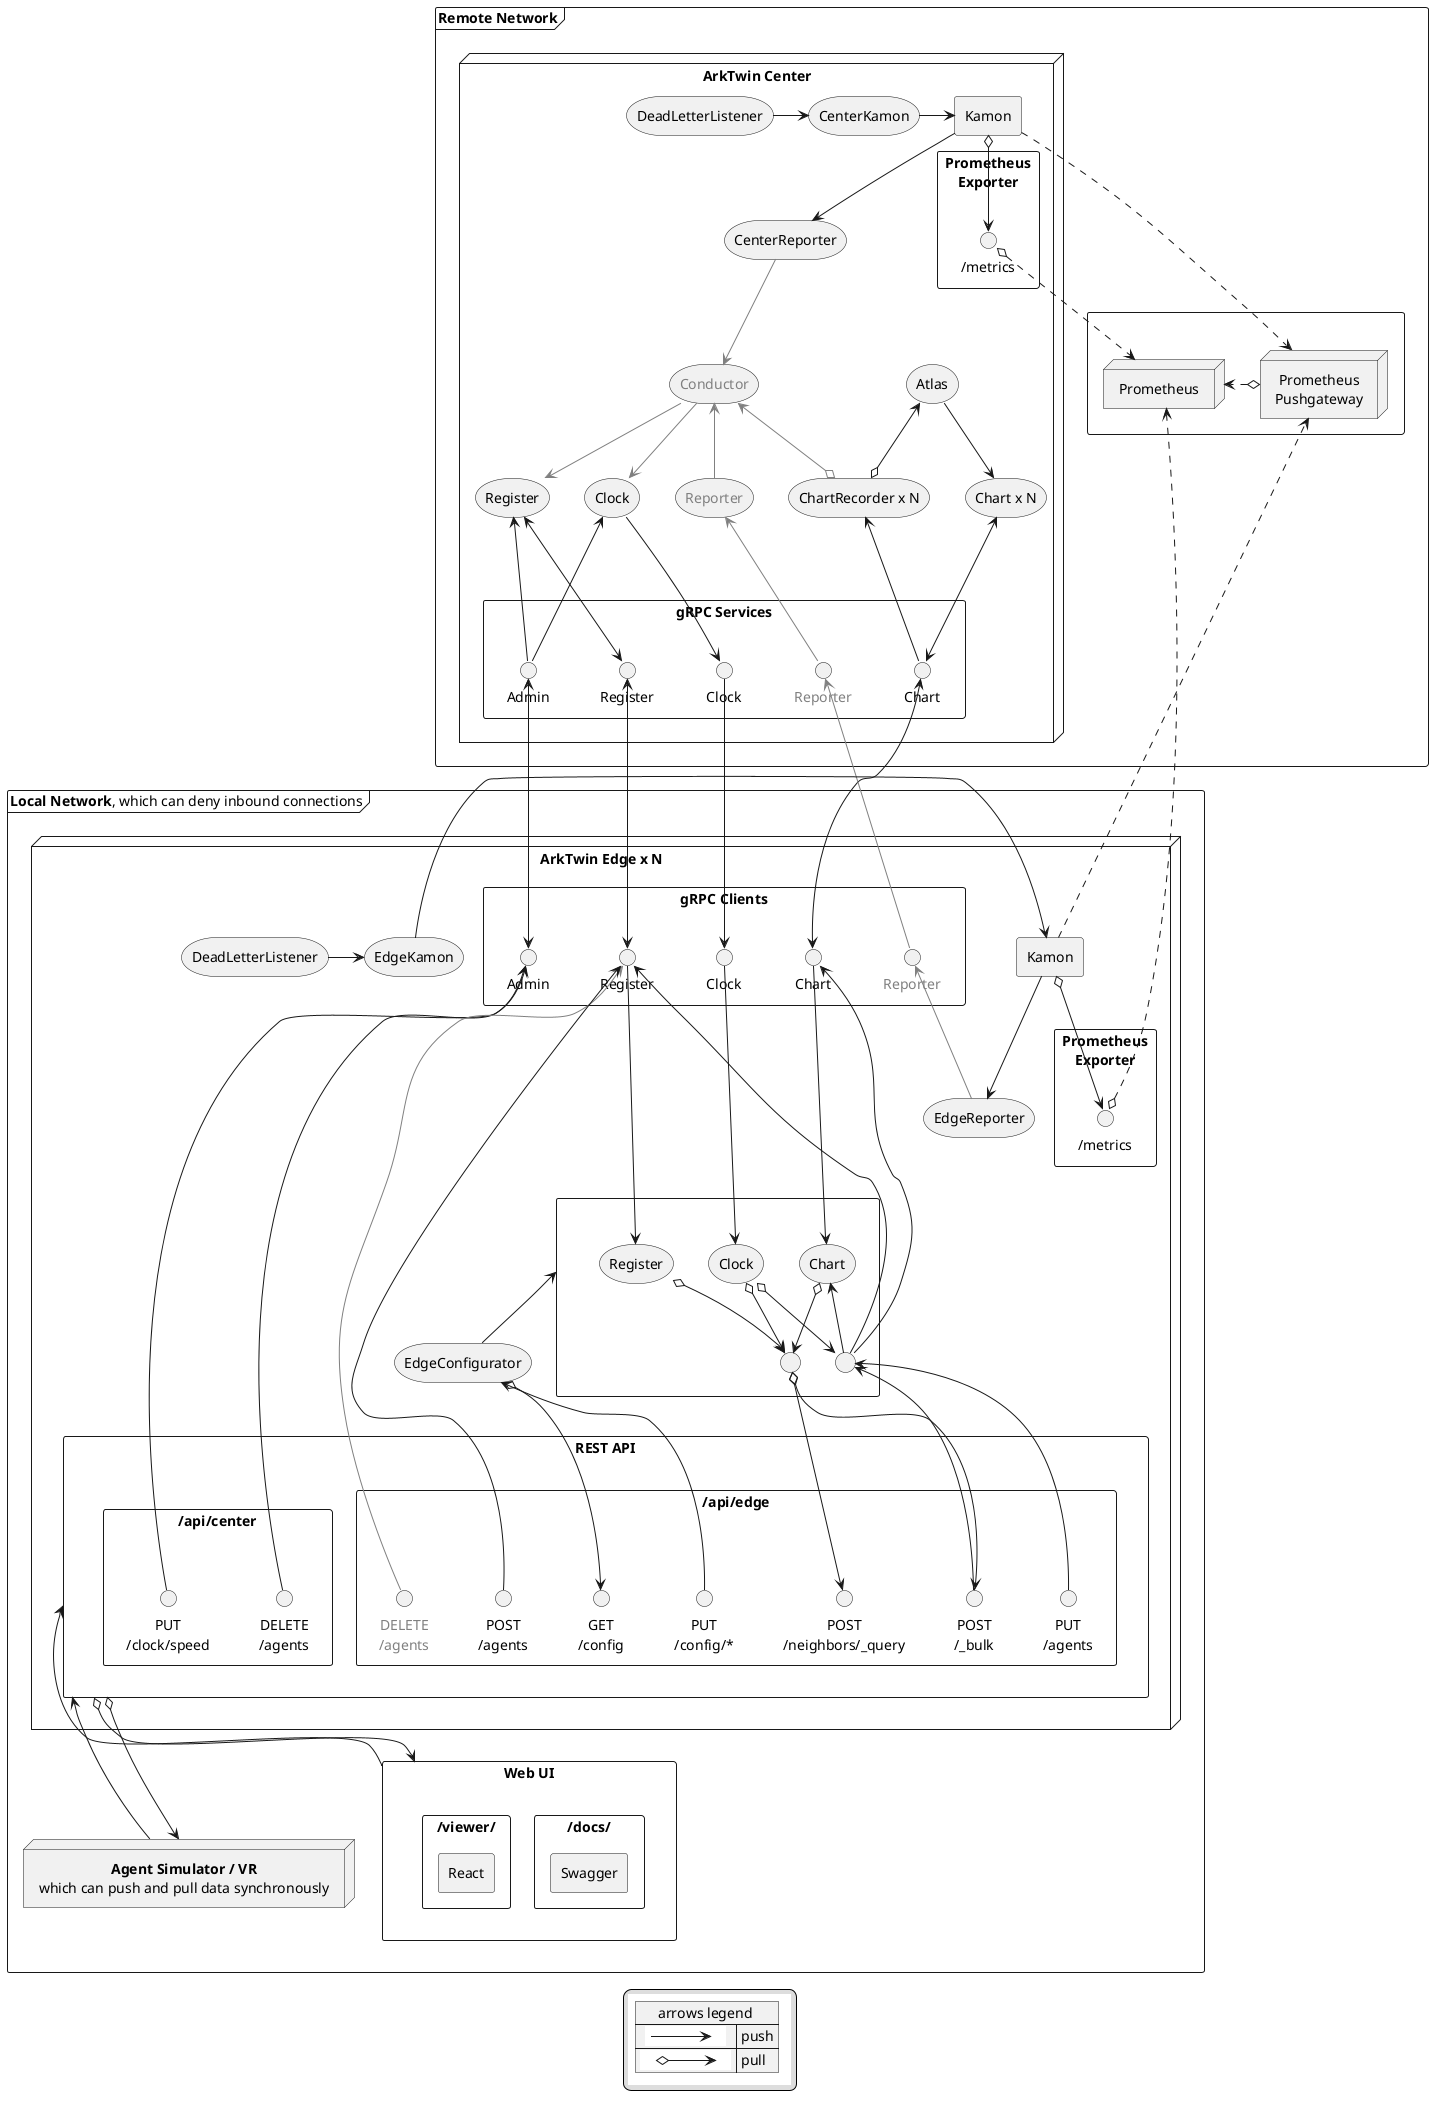 @startuml messaging
skinparam defaultTextAlignment center

frame "Remote Network" {
  node "ArkTwin Center" {
    storage "<color:#gray>Conductor</color>" as Conductor

    storage "Atlas" as Atlas
    storage "ChartRecorder x N" as ChartRecorder
    storage "Chart x N" as center.Chart

    storage "Clock" as center.Clock
    storage "<color:#gray>Reporter</color>" as Reporter
    storage "Register" as center.Register

    rectangle "Kamon" as center.Kamon
    storage "CenterKamon" as CenterKamon
    storage "CenterReporter" as CenterReporter
    storage "DeadLetterListener" as center.DeadLetterListener

    rectangle "gRPC Services" as center.services {
      interface "Admin" as AdminService
      interface "Chart" as ChartService
      interface "Clock" as ClockService
      interface "<color:#gray>Reporter</color>" as ReporterService
      interface "Register" as RegisterService
    }
    rectangle "Prometheus\nExporter" as center.prometheus {
      interface "/metrics" as CenterMetrics
    }
  }

  rectangle " " as prometheus {
    node "Prometheus" as Prometheus
    node "Prometheus\nPushgateway" as Pushgateway
  }
}

frame "Local Network<plain>, which can deny inbound connections</plain>" {
  node "ArkTwin Edge x N" {
    rectangle "gRPC Clients" as edge.clients {
      interface "Admin" as AdminClient
      interface "Chart" as ChartClient
      interface "Clock" as ClockClient
      interface "<color:#gray>Reporter</color>" as ReporterClient
      interface "Register" as RegisterClient
    }

    rectangle "Kamon" as Kamon
    storage "EdgeKamon" as EdgeKamon
    storage "EdgeReporter" as EdgeReporter
    storage "DeadLetterListener" as DeadLetterListener

    rectangle " " as edge.actors {
      storage "Chart" as Chart
      storage "Clock" as Clock
      storage "Register" as Register

      storage " " as EdgeAgentsPutAdapter
      storage " " as EdgeNeighborsQueryAdapter
    }

    storage "EdgeConfigurator" as EdgeConfigurator

    rectangle "REST API" as edge.endpoints {
      rectangle "/api/center" {
        interface "DELETE\n/agents" as CenterAgentsDelete
        interface "PUT\n/clock/speed" as CenterClockSpeedPut
      }
      rectangle "/api/edge\n" {
        interface "<color:#gray>DELETE</color>\n<color:#gray>/agents</color>" as EdgeAgentsDelete
        interface "POST\n/agents" as EdgeAgentsPost
        interface "PUT\n/agents" as EdgeAgentsPut
        interface "GET\n/config" as EdgeConfigGet
        interface "PUT\n/config/*" as EdgeConfigPut
        interface "POST\n/neighbors/_query" as EdgeNeighborsQuery
        interface "POST\n/_bulk" as EdgeBulk
      }
    }
    rectangle "Prometheus\nExporter" as edge.prometheus {
      interface "/metrics" as EdgeMetrics
    }
  }

  rectangle "Web UI" as webui {
    rectangle "/docs/" {
      rectangle "Swagger"
    }
    rectangle "/viewer/" {
      rectangle "React"
    }
  }
  node "<b>Agent Simulator / VR</b>\nwhich can push and pull data synchronously" as Simulator
}

Conductor -[#gray]-> center.Clock
Conductor -[#gray]-> center.Register
Conductor <-[#gray]- Reporter
Conductor <-[#gray]-o ChartRecorder

center.Chart <---> ChartService
ChartRecorder <--- ChartService
Atlas <--o ChartRecorder
Atlas --> center.Chart

center.Clock <--- AdminService
center.Clock ---> ClockService
Reporter <-[#gray]-- ReporterService
center.Register <--- AdminService
center.Register <---> RegisterService

AdminService <--> AdminClient
ChartService <--> ChartClient
ClockService --> ClockClient
ReporterService <-[#gray]- ReporterClient
RegisterService <--> RegisterClient

ReporterClient <-[#gray]- EdgeReporter

ChartClient ---> Chart

ClockClient ---> Clock

RegisterClient ---> Register

AdminClient <-- CenterAgentsDelete

AdminClient <-- CenterClockSpeedPut

RegisterClient <-[#gray]- EdgeAgentsDelete

RegisterClient <-- EdgeAgentsPost
ChartClient <-- EdgeAgentsPutAdapter
Chart <-- EdgeAgentsPutAdapter
Clock o--> EdgeAgentsPutAdapter
RegisterClient <-- EdgeAgentsPutAdapter
EdgeAgentsPutAdapter <-- EdgeAgentsPut
EdgeAgentsPutAdapter <-- EdgeBulk

Chart o--> EdgeNeighborsQueryAdapter
Clock o--> EdgeNeighborsQueryAdapter
Register o--> EdgeNeighborsQueryAdapter
EdgeNeighborsQueryAdapter o--> EdgeNeighborsQuery
EdgeNeighborsQueryAdapter o--> EdgeBulk

EdgeConfigurator o--> EdgeConfigGet
EdgeConfigurator <-- EdgeConfigPut
edge.actors <-- EdgeConfigurator  

edge.endpoints <-- webui
edge.endpoints o--> webui
edge.endpoints <-- Simulator
edge.endpoints o--> Simulator

center.Kamon --> CenterReporter
CenterReporter -[#gray]-> Conductor
center.Kamon o--> CenterMetrics
CenterMetrics o..> Prometheus
center.Kamon ..> Pushgateway
center.DeadLetterListener -> CenterKamon
CenterKamon -> center.Kamon

Kamon --> EdgeReporter
Kamon o--> EdgeMetrics
EdgeMetrics o..> Prometheus
Kamon ..> Pushgateway
DeadLetterListener -> EdgeKamon
EdgeKamon -> Kamon

Pushgateway o.> Prometheus

!procedure $inlineArrow($arrow)
{{\nleft to right direction\nlabel " " as A\nlabel " " as B\nA $arrow B\n}}
!endprocedure

legend
{{
  map "arrows legend " as arrows {
    $inlineArrow( "-->") => push
    $inlineArrow("o-->") => pull
  }
}}
endlegend
@enduml
